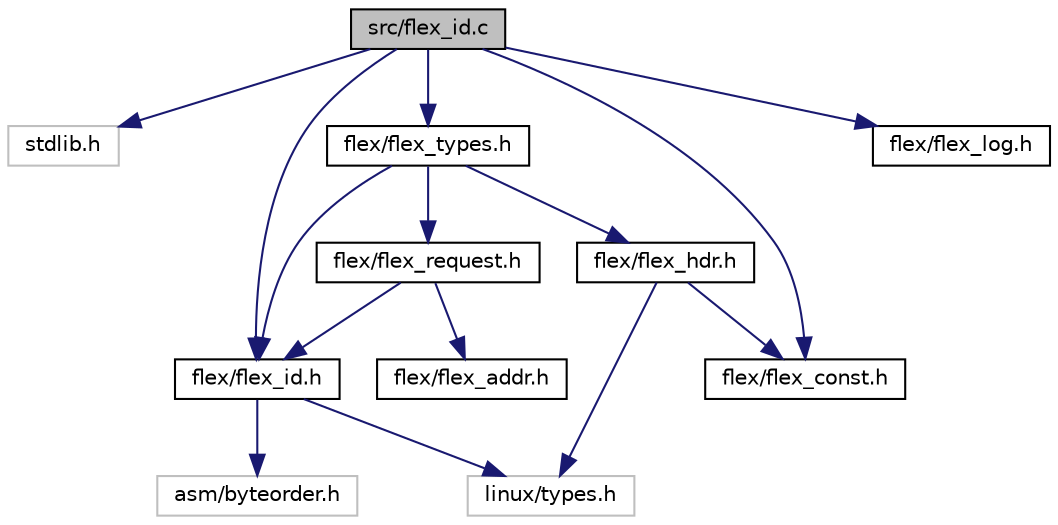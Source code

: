 digraph "src/flex_id.c"
{
  edge [fontname="Helvetica",fontsize="10",labelfontname="Helvetica",labelfontsize="10"];
  node [fontname="Helvetica",fontsize="10",shape=record];
  Node1 [label="src/flex_id.c",height=0.2,width=0.4,color="black", fillcolor="grey75", style="filled", fontcolor="black"];
  Node1 -> Node2 [color="midnightblue",fontsize="10",style="solid",fontname="Helvetica"];
  Node2 [label="stdlib.h",height=0.2,width=0.4,color="grey75", fillcolor="white", style="filled"];
  Node1 -> Node3 [color="midnightblue",fontsize="10",style="solid",fontname="Helvetica"];
  Node3 [label="flex/flex_const.h",height=0.2,width=0.4,color="black", fillcolor="white", style="filled",URL="$flex__const_8h.html"];
  Node1 -> Node4 [color="midnightblue",fontsize="10",style="solid",fontname="Helvetica"];
  Node4 [label="flex/flex_id.h",height=0.2,width=0.4,color="black", fillcolor="white", style="filled",URL="$include_2flex_2flex__id_8h.html"];
  Node4 -> Node5 [color="midnightblue",fontsize="10",style="solid",fontname="Helvetica"];
  Node5 [label="linux/types.h",height=0.2,width=0.4,color="grey75", fillcolor="white", style="filled"];
  Node4 -> Node6 [color="midnightblue",fontsize="10",style="solid",fontname="Helvetica"];
  Node6 [label="asm/byteorder.h",height=0.2,width=0.4,color="grey75", fillcolor="white", style="filled"];
  Node1 -> Node7 [color="midnightblue",fontsize="10",style="solid",fontname="Helvetica"];
  Node7 [label="flex/flex_types.h",height=0.2,width=0.4,color="black", fillcolor="white", style="filled",URL="$flex__types_8h.html"];
  Node7 -> Node8 [color="midnightblue",fontsize="10",style="solid",fontname="Helvetica"];
  Node8 [label="flex/flex_hdr.h",height=0.2,width=0.4,color="black", fillcolor="white", style="filled",URL="$flex__hdr_8h.html"];
  Node8 -> Node3 [color="midnightblue",fontsize="10",style="solid",fontname="Helvetica"];
  Node8 -> Node5 [color="midnightblue",fontsize="10",style="solid",fontname="Helvetica"];
  Node7 -> Node4 [color="midnightblue",fontsize="10",style="solid",fontname="Helvetica"];
  Node7 -> Node9 [color="midnightblue",fontsize="10",style="solid",fontname="Helvetica"];
  Node9 [label="flex/flex_request.h",height=0.2,width=0.4,color="black", fillcolor="white", style="filled",URL="$flex__request_8h.html"];
  Node9 -> Node10 [color="midnightblue",fontsize="10",style="solid",fontname="Helvetica"];
  Node10 [label="flex/flex_addr.h",height=0.2,width=0.4,color="black", fillcolor="white", style="filled",URL="$flex__addr_8h.html"];
  Node9 -> Node4 [color="midnightblue",fontsize="10",style="solid",fontname="Helvetica"];
  Node1 -> Node11 [color="midnightblue",fontsize="10",style="solid",fontname="Helvetica"];
  Node11 [label="flex/flex_log.h",height=0.2,width=0.4,color="black", fillcolor="white", style="filled",URL="$flex__log_8h.html"];
}

